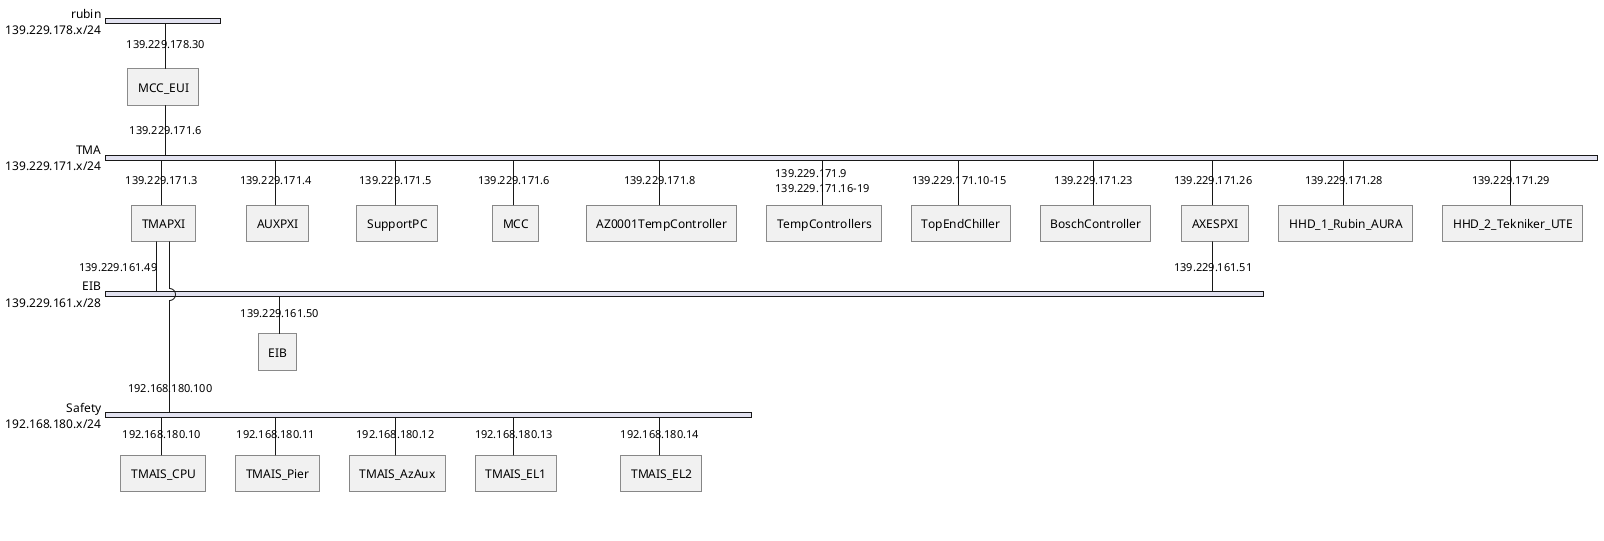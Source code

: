@startuml Network Architecture

nwdiag {
    network rubin {
        address = "139.229.178.x/24"
        MCC_EUI [address = "139.229.178.30"]
    }
    network TMA{
        address = "139.229.171.x/24";
        MCC_EUI [address = "139.229.171.6"]
        TMAPXI [address = "139.229.171.3"]
        AUXPXI [address = "139.229.171.4"]
        SupportPC [address = "139.229.171.5"]
        MCC [address = "139.229.171.6"]
        AZ0001TempController [address = "139.229.171.8"]
        TempControllers [address = "139.229.171.9, 139.229.171.16-19"]
        TopEndChiller [address = "139.229.171.10-15"]
        BoschController [address = "139.229.171.23"]
        AXESPXI [address = "139.229.171.26"]
        HHD_1_Rubin_AURA [address = "139.229.171.28"]
        HHD_2_Tekniker_UTE [address = "139.229.171.29"]
    }
    network EIB{
        address ="139.229.161.x/28"
        TMAPXI [address = "139.229.161.49"]
        AXESPXI [address = "139.229.161.51"]
        EIB [address = "139.229.161.50"]
    }
    network Safety{
        address ="192.168.180.x/24"
        TMAPXI [address = "192.168.180.100"]
        TMAIS_CPU [address = "192.168.180.10"]
        TMAIS_Pier [address = "192.168.180.11"]
        TMAIS_AzAux [address = "192.168.180.12"]
        TMAIS_EL1 [address = "192.168.180.13"] 
        TMAIS_EL2 [address = "192.168.180.14"]
    }
}
@enduml
